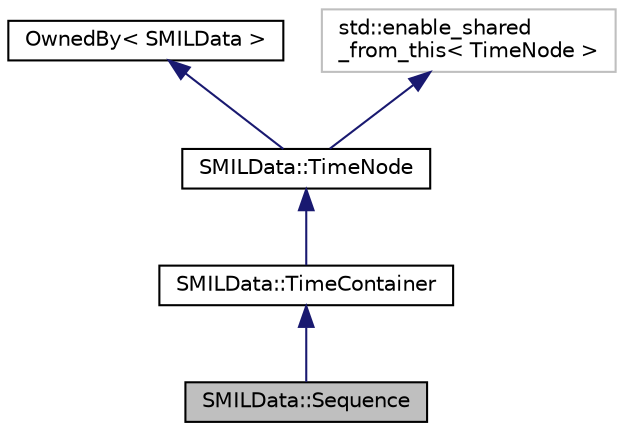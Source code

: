 digraph "SMILData::Sequence"
{
  edge [fontname="Helvetica",fontsize="10",labelfontname="Helvetica",labelfontsize="10"];
  node [fontname="Helvetica",fontsize="10",shape=record];
  Node1 [label="SMILData::Sequence",height=0.2,width=0.4,color="black", fillcolor="grey75", style="filled" fontcolor="black"];
  Node2 -> Node1 [dir="back",color="midnightblue",fontsize="10",style="solid",fontname="Helvetica"];
  Node2 [label="SMILData::TimeContainer",height=0.2,width=0.4,color="black", fillcolor="white", style="filled",URL="$class_s_m_i_l_data_1_1_time_container.xhtml"];
  Node3 -> Node2 [dir="back",color="midnightblue",fontsize="10",style="solid",fontname="Helvetica"];
  Node3 [label="SMILData::TimeNode",height=0.2,width=0.4,color="black", fillcolor="white", style="filled",URL="$class_s_m_i_l_data_1_1_time_node.xhtml"];
  Node4 -> Node3 [dir="back",color="midnightblue",fontsize="10",style="solid",fontname="Helvetica"];
  Node4 [label="OwnedBy\< SMILData \>",height=0.2,width=0.4,color="black", fillcolor="white", style="filled",URL="$class_owned_by.xhtml"];
  Node5 -> Node3 [dir="back",color="midnightblue",fontsize="10",style="solid",fontname="Helvetica"];
  Node5 [label="std::enable_shared\l_from_this\< TimeNode \>",height=0.2,width=0.4,color="grey75", fillcolor="white", style="filled"];
}

